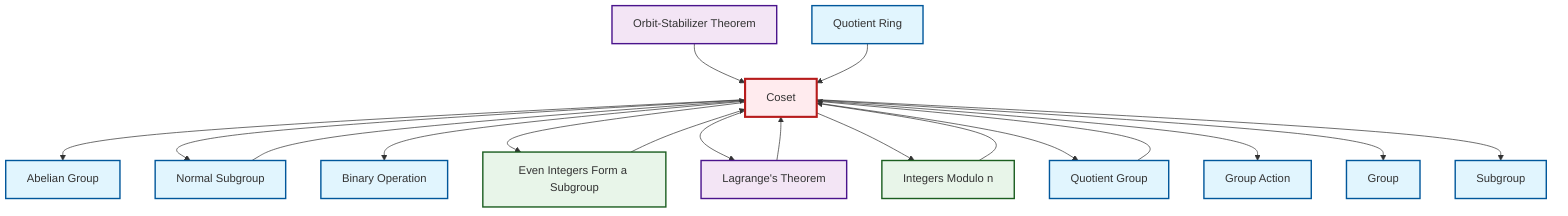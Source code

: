 graph TD
    classDef definition fill:#e1f5fe,stroke:#01579b,stroke-width:2px
    classDef theorem fill:#f3e5f5,stroke:#4a148c,stroke-width:2px
    classDef axiom fill:#fff3e0,stroke:#e65100,stroke-width:2px
    classDef example fill:#e8f5e9,stroke:#1b5e20,stroke-width:2px
    classDef current fill:#ffebee,stroke:#b71c1c,stroke-width:3px
    def-coset["Coset"]:::definition
    thm-orbit-stabilizer["Orbit-Stabilizer Theorem"]:::theorem
    def-group["Group"]:::definition
    def-abelian-group["Abelian Group"]:::definition
    def-quotient-group["Quotient Group"]:::definition
    def-quotient-ring["Quotient Ring"]:::definition
    ex-quotient-integers-mod-n["Integers Modulo n"]:::example
    def-group-action["Group Action"]:::definition
    ex-even-integers-subgroup["Even Integers Form a Subgroup"]:::example
    def-binary-operation["Binary Operation"]:::definition
    def-normal-subgroup["Normal Subgroup"]:::definition
    thm-lagrange["Lagrange's Theorem"]:::theorem
    def-subgroup["Subgroup"]:::definition
    ex-even-integers-subgroup --> def-coset
    def-coset --> def-abelian-group
    def-coset --> def-normal-subgroup
    def-coset --> def-binary-operation
    def-coset --> ex-even-integers-subgroup
    def-coset --> thm-lagrange
    def-normal-subgroup --> def-coset
    ex-quotient-integers-mod-n --> def-coset
    def-coset --> ex-quotient-integers-mod-n
    def-coset --> def-quotient-group
    thm-orbit-stabilizer --> def-coset
    thm-lagrange --> def-coset
    def-quotient-group --> def-coset
    def-quotient-ring --> def-coset
    def-coset --> def-group-action
    def-coset --> def-group
    def-coset --> def-subgroup
    class def-coset current